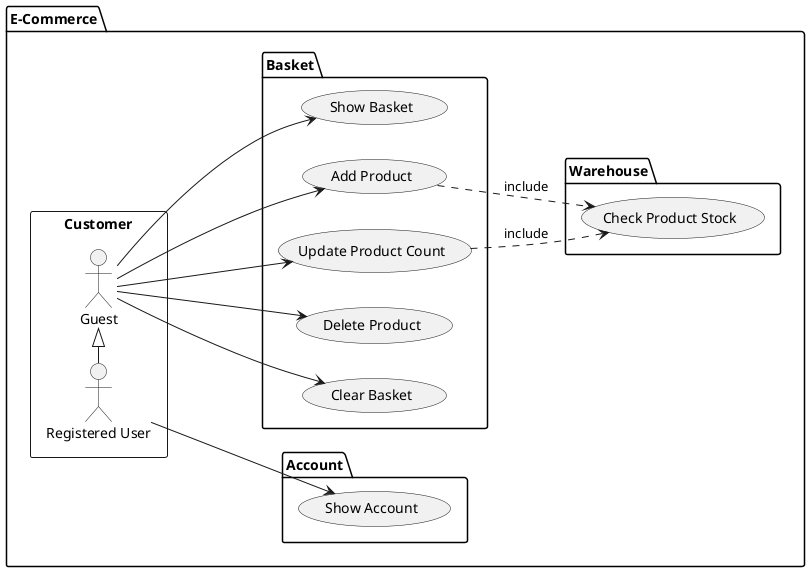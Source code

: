@startuml usecase-diagram

package E-Commerce {

left to right direction

rectangle Customer {
    actor "Registered User" as u
    actor Guest as g

}

package Account {
    usecase "Show Account" as UC0
}

package Basket {
    usecase "Clear Basket" as UC5
    usecase "Delete Product" as UC4
    usecase "Update Product Count" as UC3
    usecase "Add Product" as UC2
    usecase "Show Basket" as UC1
}

package Warehouse {
  usecase "Check Product Stock" as UC6
}

u -|> g

u ---> UC0

g ---> UC1
g ---> UC2
g ---> UC3
g ---> UC4
g ---> UC5

(UC2) ..> (UC6) : include
(UC3) ..> (UC6) : include

}

@enduml